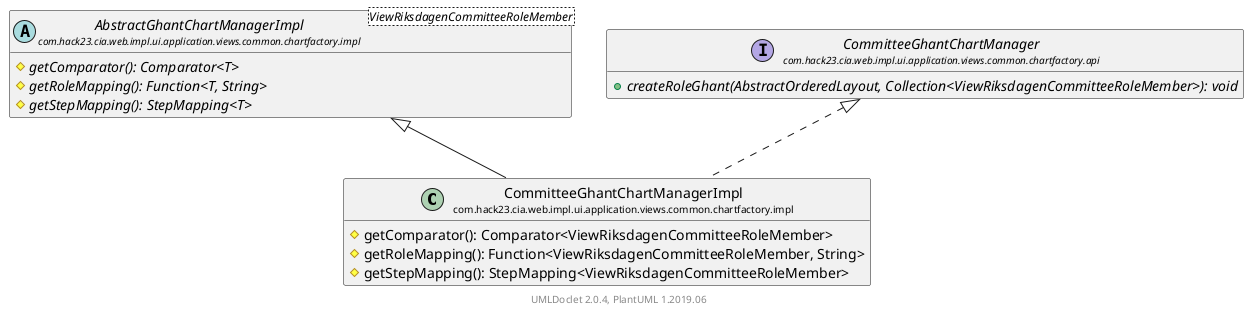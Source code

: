 @startuml
    set namespaceSeparator none
    hide empty fields
    hide empty methods

    class "<size:14>CommitteeGhantChartManagerImpl\n<size:10>com.hack23.cia.web.impl.ui.application.views.common.chartfactory.impl" as com.hack23.cia.web.impl.ui.application.views.common.chartfactory.impl.CommitteeGhantChartManagerImpl [[CommitteeGhantChartManagerImpl.html]] {
        #getComparator(): Comparator<ViewRiksdagenCommitteeRoleMember>
        #getRoleMapping(): Function<ViewRiksdagenCommitteeRoleMember, String>
        #getStepMapping(): StepMapping<ViewRiksdagenCommitteeRoleMember>
    }

    abstract class "<size:14>AbstractGhantChartManagerImpl\n<size:10>com.hack23.cia.web.impl.ui.application.views.common.chartfactory.impl" as com.hack23.cia.web.impl.ui.application.views.common.chartfactory.impl.AbstractGhantChartManagerImpl<ViewRiksdagenCommitteeRoleMember> [[AbstractGhantChartManagerImpl.html]] {
        {abstract} #getComparator(): Comparator<T>
        {abstract} #getRoleMapping(): Function<T, String>
        {abstract} #getStepMapping(): StepMapping<T>
    }
    interface "<size:14>CommitteeGhantChartManager\n<size:10>com.hack23.cia.web.impl.ui.application.views.common.chartfactory.api" as com.hack23.cia.web.impl.ui.application.views.common.chartfactory.api.CommitteeGhantChartManager [[../api/CommitteeGhantChartManager.html]] {
        {abstract} +createRoleGhant(AbstractOrderedLayout, Collection<ViewRiksdagenCommitteeRoleMember>): void
    }

    com.hack23.cia.web.impl.ui.application.views.common.chartfactory.impl.AbstractGhantChartManagerImpl <|-- com.hack23.cia.web.impl.ui.application.views.common.chartfactory.impl.CommitteeGhantChartManagerImpl
    com.hack23.cia.web.impl.ui.application.views.common.chartfactory.api.CommitteeGhantChartManager <|.. com.hack23.cia.web.impl.ui.application.views.common.chartfactory.impl.CommitteeGhantChartManagerImpl

    center footer UMLDoclet 2.0.4, PlantUML 1.2019.06
@enduml
